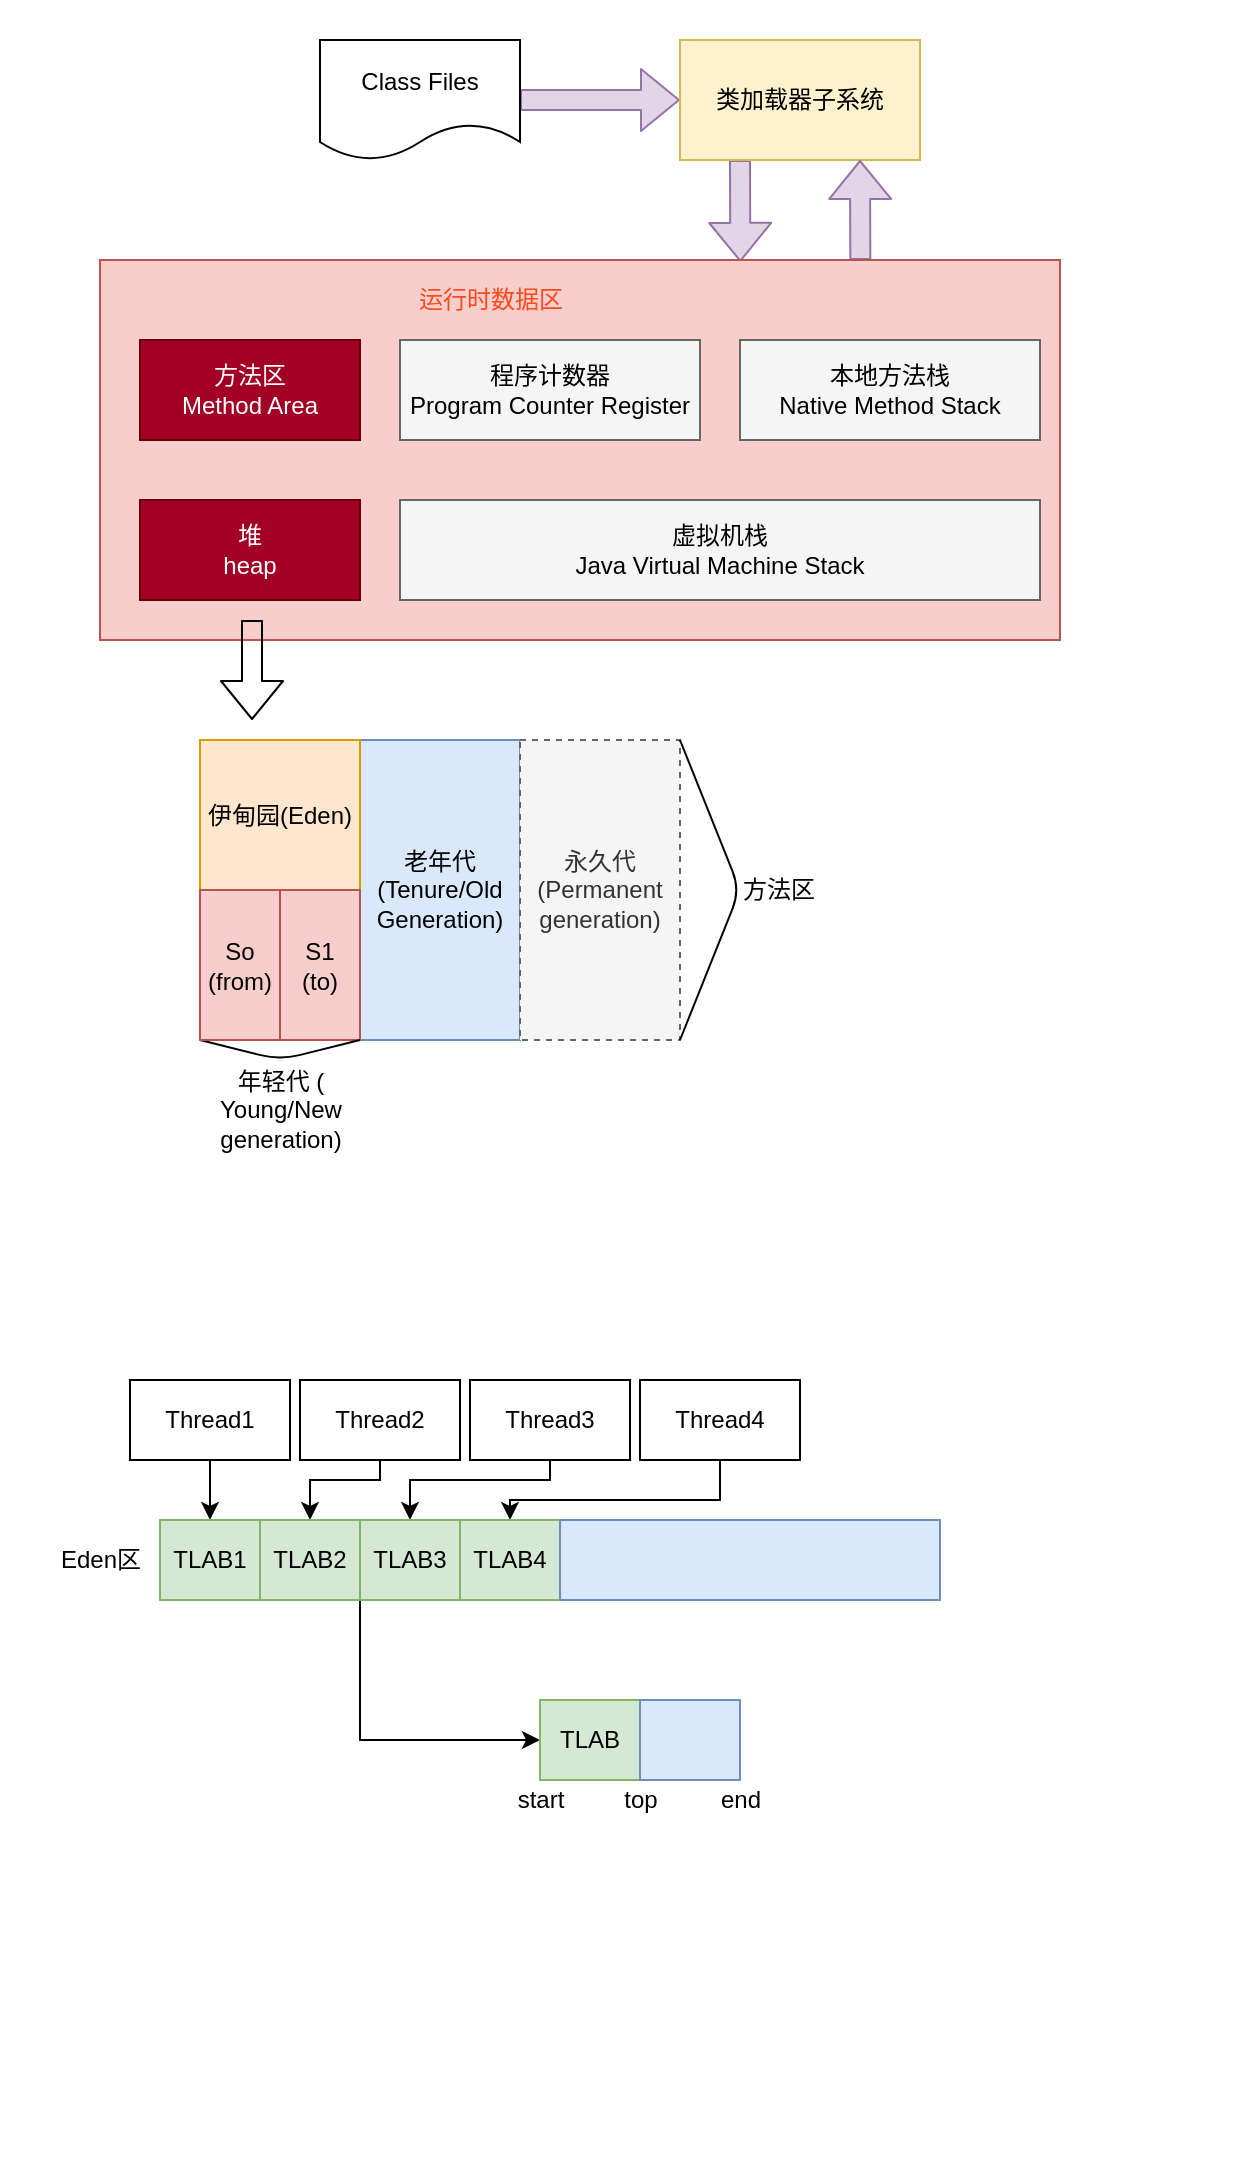 <mxGraphModel dx="1478" dy="1314" grid="1" gridSize="10" guides="1" tooltips="1" connect="1" arrows="1" fold="1" page="0" pageScale="1" pageWidth="827" pageHeight="1169" math="0" shadow="0"><root><mxCell id="0"/><mxCell id="1" parent="0"/><mxCell id="194" value="" style="whiteSpace=wrap;html=1;strokeColor=none;" parent="1" vertex="1"><mxGeometry x="-640" y="-220" width="620" height="1090" as="geometry"/></mxCell><mxCell id="195" style="edgeStyle=none;html=1;exitX=1;exitY=0.5;exitDx=0;exitDy=0;entryX=0;entryY=0.5;entryDx=0;entryDy=0;shape=flexArrow;fillColor=#e1d5e7;strokeColor=#9673a6;" parent="1" source="196" target="198" edge="1"><mxGeometry relative="1" as="geometry"/></mxCell><mxCell id="196" value="Class Files" style="shape=document;whiteSpace=wrap;html=1;boundedLbl=1;" parent="1" vertex="1"><mxGeometry x="-480" y="-200" width="100" height="60" as="geometry"/></mxCell><mxCell id="197" style="edgeStyle=none;html=1;exitX=0.25;exitY=1;exitDx=0;exitDy=0;entryX=0.667;entryY=0.005;entryDx=0;entryDy=0;entryPerimeter=0;fontColor=#FF491C;shape=flexArrow;fillColor=#e1d5e7;strokeColor=#9673a6;" parent="1" source="198" target="200" edge="1"><mxGeometry relative="1" as="geometry"/></mxCell><mxCell id="198" value="类加载器子系统" style="whiteSpace=wrap;html=1;fillColor=#fff2cc;strokeColor=#d6b656;" parent="1" vertex="1"><mxGeometry x="-300" y="-200" width="120" height="60" as="geometry"/></mxCell><mxCell id="199" style="edgeStyle=none;html=1;exitX=0.792;exitY=0;exitDx=0;exitDy=0;entryX=0.75;entryY=1;entryDx=0;entryDy=0;fontColor=#FF491C;exitPerimeter=0;shape=flexArrow;fillColor=#e1d5e7;strokeColor=#9673a6;" parent="1" source="200" target="198" edge="1"><mxGeometry relative="1" as="geometry"/></mxCell><mxCell id="200" value="" style="rounded=0;whiteSpace=wrap;html=1;fillColor=#f8cecc;strokeColor=#b85450;" parent="1" vertex="1"><mxGeometry x="-590" y="-90" width="480" height="190" as="geometry"/></mxCell><mxCell id="201" value="运行时数据区" style="text;html=1;align=center;verticalAlign=middle;resizable=0;points=[];autosize=1;strokeColor=none;fontColor=#FF491C;" parent="1" vertex="1"><mxGeometry x="-440" y="-80" width="90" height="20" as="geometry"/></mxCell><mxCell id="202" value="方法区&lt;br&gt;Method Area" style="rounded=0;whiteSpace=wrap;html=1;fontColor=#ffffff;fillColor=#a20025;strokeColor=#6F0000;" parent="1" vertex="1"><mxGeometry x="-570" y="-50" width="110" height="50" as="geometry"/></mxCell><mxCell id="203" value="堆&lt;br&gt;heap" style="rounded=0;whiteSpace=wrap;html=1;fontColor=#ffffff;fillColor=#a20025;strokeColor=#6F0000;" parent="1" vertex="1"><mxGeometry x="-570" y="30" width="110" height="50" as="geometry"/></mxCell><mxCell id="204" value="&lt;font color=&quot;#000000&quot;&gt;程序计数器&lt;br&gt;Program Counter Register&lt;br&gt;&lt;/font&gt;" style="whiteSpace=wrap;html=1;fontColor=#333333;fillColor=#f5f5f5;strokeColor=#666666;" parent="1" vertex="1"><mxGeometry x="-440" y="-50" width="150" height="50" as="geometry"/></mxCell><mxCell id="205" value="&lt;font color=&quot;#000000&quot;&gt;本地方法栈&lt;br&gt;Native Method Stack&lt;br&gt;&lt;/font&gt;" style="whiteSpace=wrap;html=1;fontColor=#333333;fillColor=#f5f5f5;strokeColor=#666666;" parent="1" vertex="1"><mxGeometry x="-270" y="-50" width="150" height="50" as="geometry"/></mxCell><mxCell id="206" value="&lt;font color=&quot;#000000&quot;&gt;虚拟机栈&lt;br&gt;Java Virtual Machine Stack&lt;br&gt;&lt;/font&gt;" style="whiteSpace=wrap;html=1;fontColor=#333333;fillColor=#f5f5f5;strokeColor=#666666;" parent="1" vertex="1"><mxGeometry x="-440" y="30" width="320" height="50" as="geometry"/></mxCell><mxCell id="217" value="老年代(Tenure/Old Generation)" style="rounded=0;whiteSpace=wrap;html=1;fillColor=#dae8fc;strokeColor=#6c8ebf;" parent="1" vertex="1"><mxGeometry x="-460" y="150" width="80" height="150" as="geometry"/></mxCell><mxCell id="218" value="永久代(Permanent generation)" style="rounded=0;whiteSpace=wrap;html=1;dashed=1;fillColor=#f5f5f5;strokeColor=#666666;fontColor=#333333;" parent="1" vertex="1"><mxGeometry x="-380" y="150" width="80" height="150" as="geometry"/></mxCell><mxCell id="220" value="伊甸园(Eden)" style="rounded=0;whiteSpace=wrap;html=1;fillColor=#ffe6cc;strokeColor=#d79b00;" parent="1" vertex="1"><mxGeometry x="-540" y="150" width="80" height="75" as="geometry"/></mxCell><mxCell id="221" value="S1 &lt;br&gt;(to)" style="rounded=0;whiteSpace=wrap;html=1;fillColor=#f8cecc;strokeColor=#b85450;" parent="1" vertex="1"><mxGeometry x="-500" y="225" width="40" height="75" as="geometry"/></mxCell><mxCell id="224" style="edgeStyle=none;html=1;exitX=0;exitY=1;exitDx=0;exitDy=0;entryX=1;entryY=1;entryDx=0;entryDy=0;endArrow=none;endFill=0;" parent="1" source="222" target="221" edge="1"><mxGeometry relative="1" as="geometry"><Array as="points"><mxPoint x="-500" y="310"/></Array></mxGeometry></mxCell><mxCell id="222" value="So (from)" style="rounded=0;whiteSpace=wrap;html=1;fillColor=#f8cecc;strokeColor=#b85450;" parent="1" vertex="1"><mxGeometry x="-540" y="225" width="40" height="75" as="geometry"/></mxCell><mxCell id="225" value="年轻代 (&lt;br&gt;Young/New &lt;br&gt;generation)" style="text;html=1;align=center;verticalAlign=middle;resizable=0;points=[];autosize=1;strokeColor=none;" parent="1" vertex="1"><mxGeometry x="-540" y="310" width="80" height="50" as="geometry"/></mxCell><mxCell id="226" style="edgeStyle=none;html=1;exitX=1;exitY=0;exitDx=0;exitDy=0;entryX=1;entryY=1;entryDx=0;entryDy=0;endArrow=none;endFill=0;" parent="1" source="218" target="218" edge="1"><mxGeometry relative="1" as="geometry"><Array as="points"><mxPoint x="-270" y="225"/></Array></mxGeometry></mxCell><mxCell id="227" value="方法区" style="text;html=1;align=center;verticalAlign=middle;resizable=0;points=[];autosize=1;strokeColor=none;" parent="1" vertex="1"><mxGeometry x="-276" y="215" width="50" height="20" as="geometry"/></mxCell><mxCell id="228" value="" style="shape=flexArrow;endArrow=classic;html=1;" parent="1" edge="1"><mxGeometry width="50" height="50" relative="1" as="geometry"><mxPoint x="-514" y="90" as="sourcePoint"/><mxPoint x="-514" y="140" as="targetPoint"/></mxGeometry></mxCell><mxCell id="238" style="edgeStyle=none;html=1;exitX=0.5;exitY=1;exitDx=0;exitDy=0;entryX=0.5;entryY=0;entryDx=0;entryDy=0;" parent="1" source="229" target="233" edge="1"><mxGeometry relative="1" as="geometry"/></mxCell><mxCell id="229" value="Thread1" style="rounded=0;whiteSpace=wrap;html=1;" parent="1" vertex="1"><mxGeometry x="-575" y="470" width="80" height="40" as="geometry"/></mxCell><mxCell id="239" style="edgeStyle=none;html=1;exitX=0.5;exitY=1;exitDx=0;exitDy=0;entryX=0.5;entryY=0;entryDx=0;entryDy=0;rounded=0;" parent="1" source="230" target="234" edge="1"><mxGeometry relative="1" as="geometry"><Array as="points"><mxPoint x="-450" y="520"/><mxPoint x="-485" y="520"/></Array></mxGeometry></mxCell><mxCell id="230" value="Thread2" style="rounded=0;whiteSpace=wrap;html=1;" parent="1" vertex="1"><mxGeometry x="-490" y="470" width="80" height="40" as="geometry"/></mxCell><mxCell id="240" style="edgeStyle=none;html=1;exitX=0.5;exitY=1;exitDx=0;exitDy=0;entryX=0.5;entryY=0;entryDx=0;entryDy=0;rounded=0;" parent="1" source="231" target="235" edge="1"><mxGeometry relative="1" as="geometry"><Array as="points"><mxPoint x="-365" y="520"/><mxPoint x="-435" y="520"/></Array></mxGeometry></mxCell><mxCell id="231" value="Thread3" style="rounded=0;whiteSpace=wrap;html=1;" parent="1" vertex="1"><mxGeometry x="-405" y="470" width="80" height="40" as="geometry"/></mxCell><mxCell id="241" style="edgeStyle=none;html=1;exitX=0.5;exitY=1;exitDx=0;exitDy=0;entryX=0.5;entryY=0;entryDx=0;entryDy=0;rounded=0;" parent="1" source="232" target="236" edge="1"><mxGeometry relative="1" as="geometry"><Array as="points"><mxPoint x="-280" y="530"/><mxPoint x="-385" y="530"/></Array></mxGeometry></mxCell><mxCell id="232" value="Thread4" style="rounded=0;whiteSpace=wrap;html=1;" parent="1" vertex="1"><mxGeometry x="-320" y="470" width="80" height="40" as="geometry"/></mxCell><mxCell id="233" value="TLAB1" style="rounded=0;whiteSpace=wrap;html=1;fillColor=#d5e8d4;strokeColor=#82b366;" parent="1" vertex="1"><mxGeometry x="-560" y="540" width="50" height="40" as="geometry"/></mxCell><mxCell id="245" style="edgeStyle=none;html=1;exitX=1;exitY=1;exitDx=0;exitDy=0;entryX=0;entryY=0.5;entryDx=0;entryDy=0;rounded=0;" parent="1" source="234" target="243" edge="1"><mxGeometry relative="1" as="geometry"><Array as="points"><mxPoint x="-460" y="650"/></Array></mxGeometry></mxCell><mxCell id="234" value="TLAB2" style="rounded=0;whiteSpace=wrap;html=1;fillColor=#d5e8d4;strokeColor=#82b366;" parent="1" vertex="1"><mxGeometry x="-510" y="540" width="50" height="40" as="geometry"/></mxCell><mxCell id="235" value="TLAB3" style="rounded=0;whiteSpace=wrap;html=1;fillColor=#d5e8d4;strokeColor=#82b366;" parent="1" vertex="1"><mxGeometry x="-460" y="540" width="50" height="40" as="geometry"/></mxCell><mxCell id="236" value="TLAB4" style="rounded=0;whiteSpace=wrap;html=1;fillColor=#d5e8d4;strokeColor=#82b366;" parent="1" vertex="1"><mxGeometry x="-410" y="540" width="50" height="40" as="geometry"/></mxCell><mxCell id="237" value="" style="rounded=0;whiteSpace=wrap;html=1;fillColor=#dae8fc;strokeColor=#6c8ebf;" parent="1" vertex="1"><mxGeometry x="-360" y="540" width="190" height="40" as="geometry"/></mxCell><mxCell id="242" value="Eden区" style="text;html=1;align=center;verticalAlign=middle;resizable=0;points=[];autosize=1;strokeColor=none;" parent="1" vertex="1"><mxGeometry x="-620" y="550" width="60" height="20" as="geometry"/></mxCell><mxCell id="243" value="TLAB" style="rounded=0;whiteSpace=wrap;html=1;fillColor=#d5e8d4;strokeColor=#82b366;" parent="1" vertex="1"><mxGeometry x="-370" y="630" width="50" height="40" as="geometry"/></mxCell><mxCell id="244" value="" style="rounded=0;whiteSpace=wrap;html=1;fillColor=#dae8fc;strokeColor=#6c8ebf;" parent="1" vertex="1"><mxGeometry x="-320" y="630" width="50" height="40" as="geometry"/></mxCell><mxCell id="246" value="start" style="text;html=1;align=center;verticalAlign=middle;resizable=0;points=[];autosize=1;strokeColor=none;" parent="1" vertex="1"><mxGeometry x="-390" y="670" width="40" height="20" as="geometry"/></mxCell><mxCell id="247" value="top" style="text;html=1;align=center;verticalAlign=middle;resizable=0;points=[];autosize=1;strokeColor=none;" parent="1" vertex="1"><mxGeometry x="-335" y="670" width="30" height="20" as="geometry"/></mxCell><mxCell id="248" value="end" style="text;html=1;align=center;verticalAlign=middle;resizable=0;points=[];autosize=1;strokeColor=none;" parent="1" vertex="1"><mxGeometry x="-290" y="670" width="40" height="20" as="geometry"/></mxCell></root></mxGraphModel>